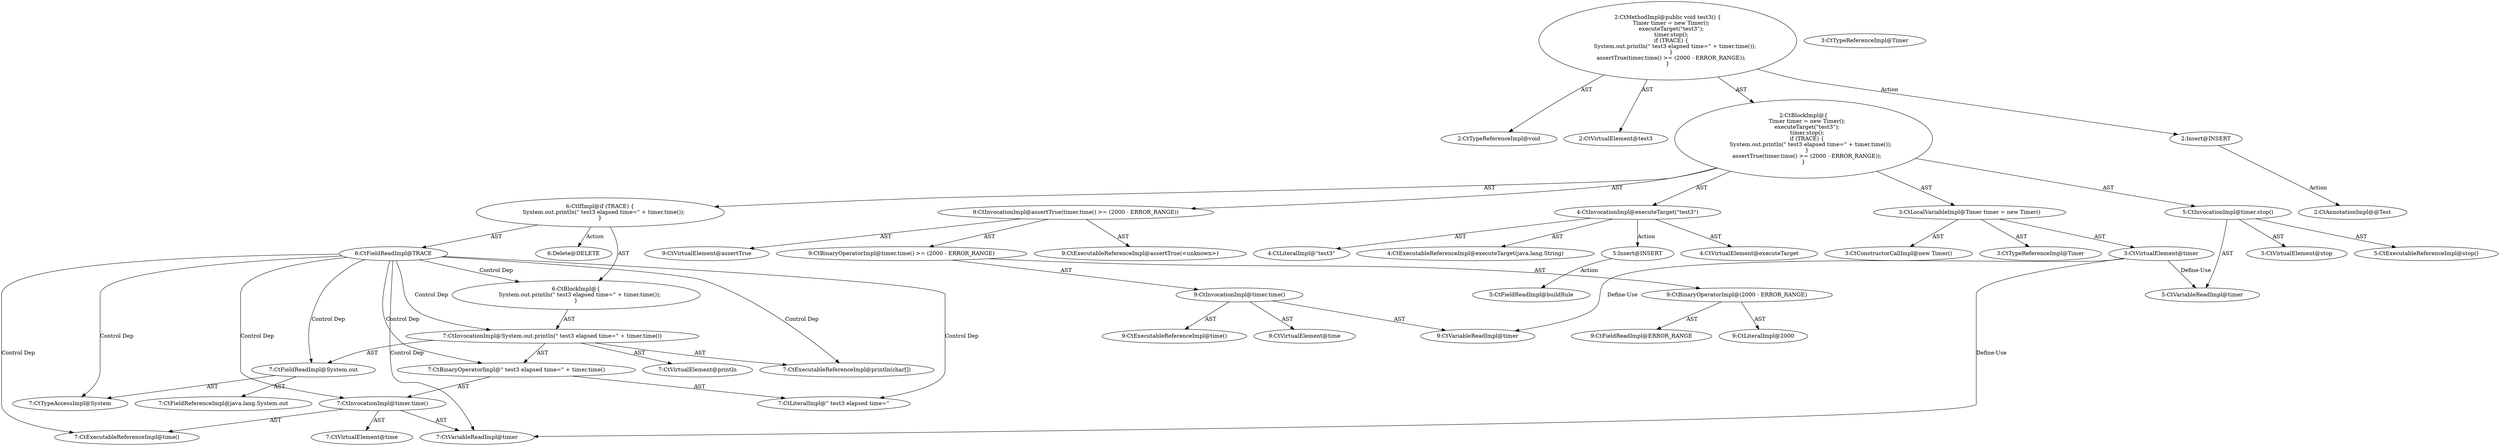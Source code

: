 digraph "test3#?" {
0 [label="2:CtTypeReferenceImpl@void" shape=ellipse]
1 [label="2:CtVirtualElement@test3" shape=ellipse]
2 [label="3:CtTypeReferenceImpl@Timer" shape=ellipse]
3 [label="3:CtTypeReferenceImpl@Timer" shape=ellipse]
4 [label="3:CtConstructorCallImpl@new Timer()" shape=ellipse]
5 [label="3:CtVirtualElement@timer" shape=ellipse]
6 [label="3:CtLocalVariableImpl@Timer timer = new Timer()" shape=ellipse]
7 [label="4:CtExecutableReferenceImpl@executeTarget(java.lang.String)" shape=ellipse]
8 [label="4:CtVirtualElement@executeTarget" shape=ellipse]
9 [label="4:CtLiteralImpl@\"test3\"" shape=ellipse]
10 [label="4:CtInvocationImpl@executeTarget(\"test3\")" shape=ellipse]
11 [label="5:CtExecutableReferenceImpl@stop()" shape=ellipse]
12 [label="5:CtVirtualElement@stop" shape=ellipse]
13 [label="5:CtVariableReadImpl@timer" shape=ellipse]
14 [label="5:CtInvocationImpl@timer.stop()" shape=ellipse]
15 [label="6:CtFieldReadImpl@TRACE" shape=ellipse]
16 [label="7:CtExecutableReferenceImpl@println(char[])" shape=ellipse]
17 [label="7:CtVirtualElement@println" shape=ellipse]
18 [label="7:CtTypeAccessImpl@System" shape=ellipse]
19 [label="7:CtFieldReadImpl@System.out" shape=ellipse]
20 [label="7:CtFieldReferenceImpl@java.lang.System.out" shape=ellipse]
21 [label="7:CtLiteralImpl@\" test3 elapsed time=\"" shape=ellipse]
22 [label="7:CtExecutableReferenceImpl@time()" shape=ellipse]
23 [label="7:CtVirtualElement@time" shape=ellipse]
24 [label="7:CtVariableReadImpl@timer" shape=ellipse]
25 [label="7:CtInvocationImpl@timer.time()" shape=ellipse]
26 [label="7:CtBinaryOperatorImpl@\" test3 elapsed time=\" + timer.time()" shape=ellipse]
27 [label="7:CtInvocationImpl@System.out.println(\" test3 elapsed time=\" + timer.time())" shape=ellipse]
28 [label="6:CtBlockImpl@\{
    System.out.println(\" test3 elapsed time=\" + timer.time());
\}" shape=ellipse]
29 [label="6:CtIfImpl@if (TRACE) \{
    System.out.println(\" test3 elapsed time=\" + timer.time());
\}" shape=ellipse]
30 [label="9:CtExecutableReferenceImpl@assertTrue(<unknown>)" shape=ellipse]
31 [label="9:CtVirtualElement@assertTrue" shape=ellipse]
32 [label="9:CtExecutableReferenceImpl@time()" shape=ellipse]
33 [label="9:CtVirtualElement@time" shape=ellipse]
34 [label="9:CtVariableReadImpl@timer" shape=ellipse]
35 [label="9:CtInvocationImpl@timer.time()" shape=ellipse]
36 [label="9:CtLiteralImpl@2000" shape=ellipse]
37 [label="9:CtFieldReadImpl@ERROR_RANGE" shape=ellipse]
38 [label="9:CtBinaryOperatorImpl@(2000 - ERROR_RANGE)" shape=ellipse]
39 [label="9:CtBinaryOperatorImpl@timer.time() >= (2000 - ERROR_RANGE)" shape=ellipse]
40 [label="9:CtInvocationImpl@assertTrue(timer.time() >= (2000 - ERROR_RANGE))" shape=ellipse]
41 [label="2:CtBlockImpl@\{
    Timer timer = new Timer();
    executeTarget(\"test3\");
    timer.stop();
    if (TRACE) \{
        System.out.println(\" test3 elapsed time=\" + timer.time());
    \}
    assertTrue(timer.time() >= (2000 - ERROR_RANGE));
\}" shape=ellipse]
42 [label="2:CtMethodImpl@public void test3() \{
    Timer timer = new Timer();
    executeTarget(\"test3\");
    timer.stop();
    if (TRACE) \{
        System.out.println(\" test3 elapsed time=\" + timer.time());
    \}
    assertTrue(timer.time() >= (2000 - ERROR_RANGE));
\}" shape=ellipse]
43 [label="6:Delete@DELETE" shape=ellipse]
44 [label="2:Insert@INSERT" shape=ellipse]
45 [label="2:CtAnnotationImpl@@Test" shape=ellipse]
46 [label="5:Insert@INSERT" shape=ellipse]
47 [label="5:CtFieldReadImpl@buildRule" shape=ellipse]
5 -> 13 [label="Define-Use"];
5 -> 24 [label="Define-Use"];
5 -> 34 [label="Define-Use"];
6 -> 5 [label="AST"];
6 -> 2 [label="AST"];
6 -> 4 [label="AST"];
10 -> 8 [label="AST"];
10 -> 7 [label="AST"];
10 -> 9 [label="AST"];
10 -> 46 [label="Action"];
14 -> 12 [label="AST"];
14 -> 13 [label="AST"];
14 -> 11 [label="AST"];
15 -> 28 [label="Control Dep"];
15 -> 27 [label="Control Dep"];
15 -> 16 [label="Control Dep"];
15 -> 19 [label="Control Dep"];
15 -> 18 [label="Control Dep"];
15 -> 26 [label="Control Dep"];
15 -> 21 [label="Control Dep"];
15 -> 25 [label="Control Dep"];
15 -> 22 [label="Control Dep"];
15 -> 24 [label="Control Dep"];
19 -> 18 [label="AST"];
19 -> 20 [label="AST"];
25 -> 23 [label="AST"];
25 -> 24 [label="AST"];
25 -> 22 [label="AST"];
26 -> 21 [label="AST"];
26 -> 25 [label="AST"];
27 -> 17 [label="AST"];
27 -> 19 [label="AST"];
27 -> 16 [label="AST"];
27 -> 26 [label="AST"];
28 -> 27 [label="AST"];
29 -> 15 [label="AST"];
29 -> 28 [label="AST"];
29 -> 43 [label="Action"];
35 -> 33 [label="AST"];
35 -> 34 [label="AST"];
35 -> 32 [label="AST"];
38 -> 36 [label="AST"];
38 -> 37 [label="AST"];
39 -> 35 [label="AST"];
39 -> 38 [label="AST"];
40 -> 31 [label="AST"];
40 -> 30 [label="AST"];
40 -> 39 [label="AST"];
41 -> 6 [label="AST"];
41 -> 10 [label="AST"];
41 -> 14 [label="AST"];
41 -> 29 [label="AST"];
41 -> 40 [label="AST"];
42 -> 1 [label="AST"];
42 -> 0 [label="AST"];
42 -> 41 [label="AST"];
42 -> 44 [label="Action"];
44 -> 45 [label="Action"];
46 -> 47 [label="Action"];
}